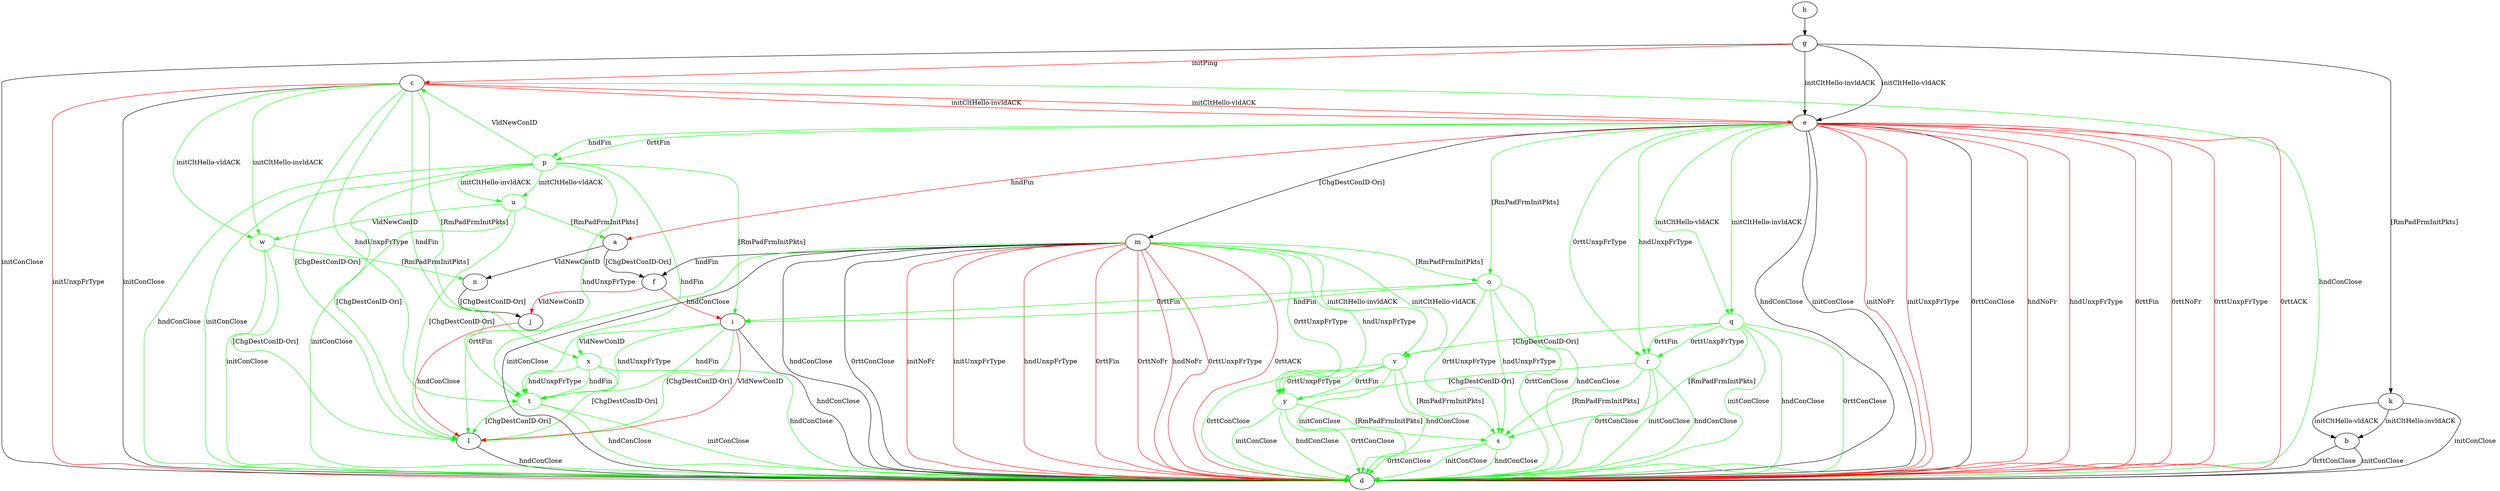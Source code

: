 digraph "" {
	a -> f	[key=0,
		label="[ChgDestConID-Ori] "];
	a -> n	[key=0,
		label="VldNewConID "];
	b -> d	[key=0,
		label="initConClose "];
	b -> d	[key=1,
		label="0rttConClose "];
	c -> d	[key=0,
		label="initConClose "];
	c -> d	[key=1,
		color=green,
		label="hndConClose "];
	c -> d	[key=2,
		color=red,
		label="initUnxpFrType "];
	c -> e	[key=0,
		color=red,
		label="initCltHello-vldACK "];
	c -> e	[key=1,
		color=red,
		label="initCltHello-invldACK "];
	c -> l	[key=0,
		color=green,
		label="[ChgDestConID-Ori] "];
	t	[color=green];
	c -> t	[key=0,
		color=green,
		label="hndFin "];
	c -> t	[key=1,
		color=green,
		label="hndUnxpFrType "];
	w	[color=green];
	c -> w	[key=0,
		color=green,
		label="initCltHello-vldACK "];
	c -> w	[key=1,
		color=green,
		label="initCltHello-invldACK "];
	x	[color=green];
	c -> x	[key=0,
		color=green,
		label="[RmPadFrmInitPkts] "];
	e -> a	[key=0,
		color=red,
		label="hndFin "];
	e -> d	[key=0,
		label="initConClose "];
	e -> d	[key=1,
		label="hndConClose "];
	e -> d	[key=2,
		label="0rttConClose "];
	e -> d	[key=3,
		color=red,
		label="initNoFr "];
	e -> d	[key=4,
		color=red,
		label="initUnxpFrType "];
	e -> d	[key=5,
		color=red,
		label="hndNoFr "];
	e -> d	[key=6,
		color=red,
		label="hndUnxpFrType "];
	e -> d	[key=7,
		color=red,
		label="0rttFin "];
	e -> d	[key=8,
		color=red,
		label="0rttNoFr "];
	e -> d	[key=9,
		color=red,
		label="0rttUnxpFrType "];
	e -> d	[key=10,
		color=red,
		label="0rttACK "];
	e -> m	[key=0,
		label="[ChgDestConID-Ori] "];
	o	[color=green];
	e -> o	[key=0,
		color=green,
		label="[RmPadFrmInitPkts] "];
	p	[color=green];
	e -> p	[key=0,
		color=green,
		label="hndFin "];
	e -> p	[key=1,
		color=green,
		label="0rttFin "];
	q	[color=green];
	e -> q	[key=0,
		color=green,
		label="initCltHello-vldACK "];
	e -> q	[key=1,
		color=green,
		label="initCltHello-invldACK "];
	r	[color=green];
	e -> r	[key=0,
		color=green,
		label="hndUnxpFrType "];
	e -> r	[key=1,
		color=green,
		label="0rttUnxpFrType "];
	f -> i	[key=0,
		color=red,
		label="hndConClose "];
	f -> j	[key=0,
		color=red,
		label="VldNewConID "];
	g -> c	[key=0,
		color=red,
		label="initPing "];
	g -> d	[key=0,
		label="initConClose "];
	g -> e	[key=0,
		label="initCltHello-vldACK "];
	g -> e	[key=1,
		label="initCltHello-invldACK "];
	g -> k	[key=0,
		label="[RmPadFrmInitPkts] "];
	h -> g	[key=0];
	i -> d	[key=0,
		label="hndConClose "];
	i -> l	[key=0,
		color=green,
		label="[ChgDestConID-Ori] "];
	i -> l	[key=1,
		color=red,
		label="VldNewConID "];
	i -> t	[key=0,
		color=green,
		label="hndFin "];
	i -> t	[key=1,
		color=green,
		label="hndUnxpFrType "];
	i -> x	[key=0,
		color=green,
		label="VldNewConID "];
	j -> l	[key=0,
		color=red,
		label="hndConClose "];
	k -> b	[key=0,
		label="initCltHello-vldACK "];
	k -> b	[key=1,
		label="initCltHello-invldACK "];
	k -> d	[key=0,
		label="initConClose "];
	l -> d	[key=0,
		label="hndConClose "];
	m -> d	[key=0,
		label="initConClose "];
	m -> d	[key=1,
		label="hndConClose "];
	m -> d	[key=2,
		label="0rttConClose "];
	m -> d	[key=3,
		color=red,
		label="initNoFr "];
	m -> d	[key=4,
		color=red,
		label="initUnxpFrType "];
	m -> d	[key=5,
		color=red,
		label="hndNoFr "];
	m -> d	[key=6,
		color=red,
		label="hndUnxpFrType "];
	m -> d	[key=7,
		color=red,
		label="0rttFin "];
	m -> d	[key=8,
		color=red,
		label="0rttNoFr "];
	m -> d	[key=9,
		color=red,
		label="0rttUnxpFrType "];
	m -> d	[key=10,
		color=red,
		label="0rttACK "];
	m -> f	[key=0,
		label="hndFin "];
	m -> l	[key=0,
		color=green,
		label="0rttFin "];
	m -> o	[key=0,
		color=green,
		label="[RmPadFrmInitPkts] "];
	v	[color=green];
	m -> v	[key=0,
		color=green,
		label="initCltHello-vldACK "];
	m -> v	[key=1,
		color=green,
		label="initCltHello-invldACK "];
	y	[color=green];
	m -> y	[key=0,
		color=green,
		label="hndUnxpFrType "];
	m -> y	[key=1,
		color=green,
		label="0rttUnxpFrType "];
	n -> j	[key=0,
		label="[ChgDestConID-Ori] "];
	o -> d	[key=0,
		color=green,
		label="hndConClose "];
	o -> d	[key=1,
		color=green,
		label="0rttConClose "];
	o -> i	[key=0,
		color=green,
		label="hndFin "];
	o -> i	[key=1,
		color=green,
		label="0rttFin "];
	s	[color=green];
	o -> s	[key=0,
		color=green,
		label="hndUnxpFrType "];
	o -> s	[key=1,
		color=green,
		label="0rttUnxpFrType "];
	p -> c	[key=0,
		color=green,
		label="VldNewConID "];
	p -> d	[key=0,
		color=green,
		label="initConClose "];
	p -> d	[key=1,
		color=green,
		label="hndConClose "];
	p -> i	[key=0,
		color=green,
		label="[RmPadFrmInitPkts] "];
	p -> l	[key=0,
		color=green,
		label="[ChgDestConID-Ori] "];
	p -> t	[key=0,
		color=green,
		label="hndFin "];
	p -> t	[key=1,
		color=green,
		label="hndUnxpFrType "];
	u	[color=green];
	p -> u	[key=0,
		color=green,
		label="initCltHello-vldACK "];
	p -> u	[key=1,
		color=green,
		label="initCltHello-invldACK "];
	q -> d	[key=0,
		color=green,
		label="initConClose "];
	q -> d	[key=1,
		color=green,
		label="hndConClose "];
	q -> d	[key=2,
		color=green,
		label="0rttConClose "];
	q -> r	[key=0,
		color=green,
		label="0rttFin "];
	q -> r	[key=1,
		color=green,
		label="0rttUnxpFrType "];
	q -> s	[key=0,
		color=green,
		label="[RmPadFrmInitPkts] "];
	q -> v	[key=0,
		color=green,
		label="[ChgDestConID-Ori] "];
	r -> d	[key=0,
		color=green,
		label="initConClose "];
	r -> d	[key=1,
		color=green,
		label="hndConClose "];
	r -> d	[key=2,
		color=green,
		label="0rttConClose "];
	r -> s	[key=0,
		color=green,
		label="[RmPadFrmInitPkts] "];
	r -> y	[key=0,
		color=green,
		label="[ChgDestConID-Ori] "];
	s -> d	[key=0,
		color=green,
		label="initConClose "];
	s -> d	[key=1,
		color=green,
		label="hndConClose "];
	s -> d	[key=2,
		color=green,
		label="0rttConClose "];
	t -> d	[key=0,
		color=green,
		label="initConClose "];
	t -> d	[key=1,
		color=green,
		label="hndConClose "];
	t -> l	[key=0,
		color=green,
		label="[ChgDestConID-Ori] "];
	u -> a	[key=0,
		color=green,
		label="[RmPadFrmInitPkts] "];
	u -> d	[key=0,
		color=green,
		label="initConClose "];
	u -> l	[key=0,
		color=green,
		label="[ChgDestConID-Ori] "];
	u -> w	[key=0,
		color=green,
		label="VldNewConID "];
	v -> d	[key=0,
		color=green,
		label="initConClose "];
	v -> d	[key=1,
		color=green,
		label="hndConClose "];
	v -> d	[key=2,
		color=green,
		label="0rttConClose "];
	v -> s	[key=0,
		color=green,
		label="[RmPadFrmInitPkts] "];
	v -> y	[key=0,
		color=green,
		label="0rttFin "];
	v -> y	[key=1,
		color=green,
		label="0rttUnxpFrType "];
	w -> d	[key=0,
		color=green,
		label="initConClose "];
	w -> l	[key=0,
		color=green,
		label="[ChgDestConID-Ori] "];
	w -> n	[key=0,
		color=green,
		label="[RmPadFrmInitPkts] "];
	x -> d	[key=0,
		color=green,
		label="hndConClose "];
	x -> l	[key=0,
		color=green,
		label="[ChgDestConID-Ori] "];
	x -> t	[key=0,
		color=green,
		label="hndFin "];
	x -> t	[key=1,
		color=green,
		label="hndUnxpFrType "];
	y -> d	[key=0,
		color=green,
		label="initConClose "];
	y -> d	[key=1,
		color=green,
		label="hndConClose "];
	y -> d	[key=2,
		color=green,
		label="0rttConClose "];
	y -> s	[key=0,
		color=green,
		label="[RmPadFrmInitPkts] "];
}
